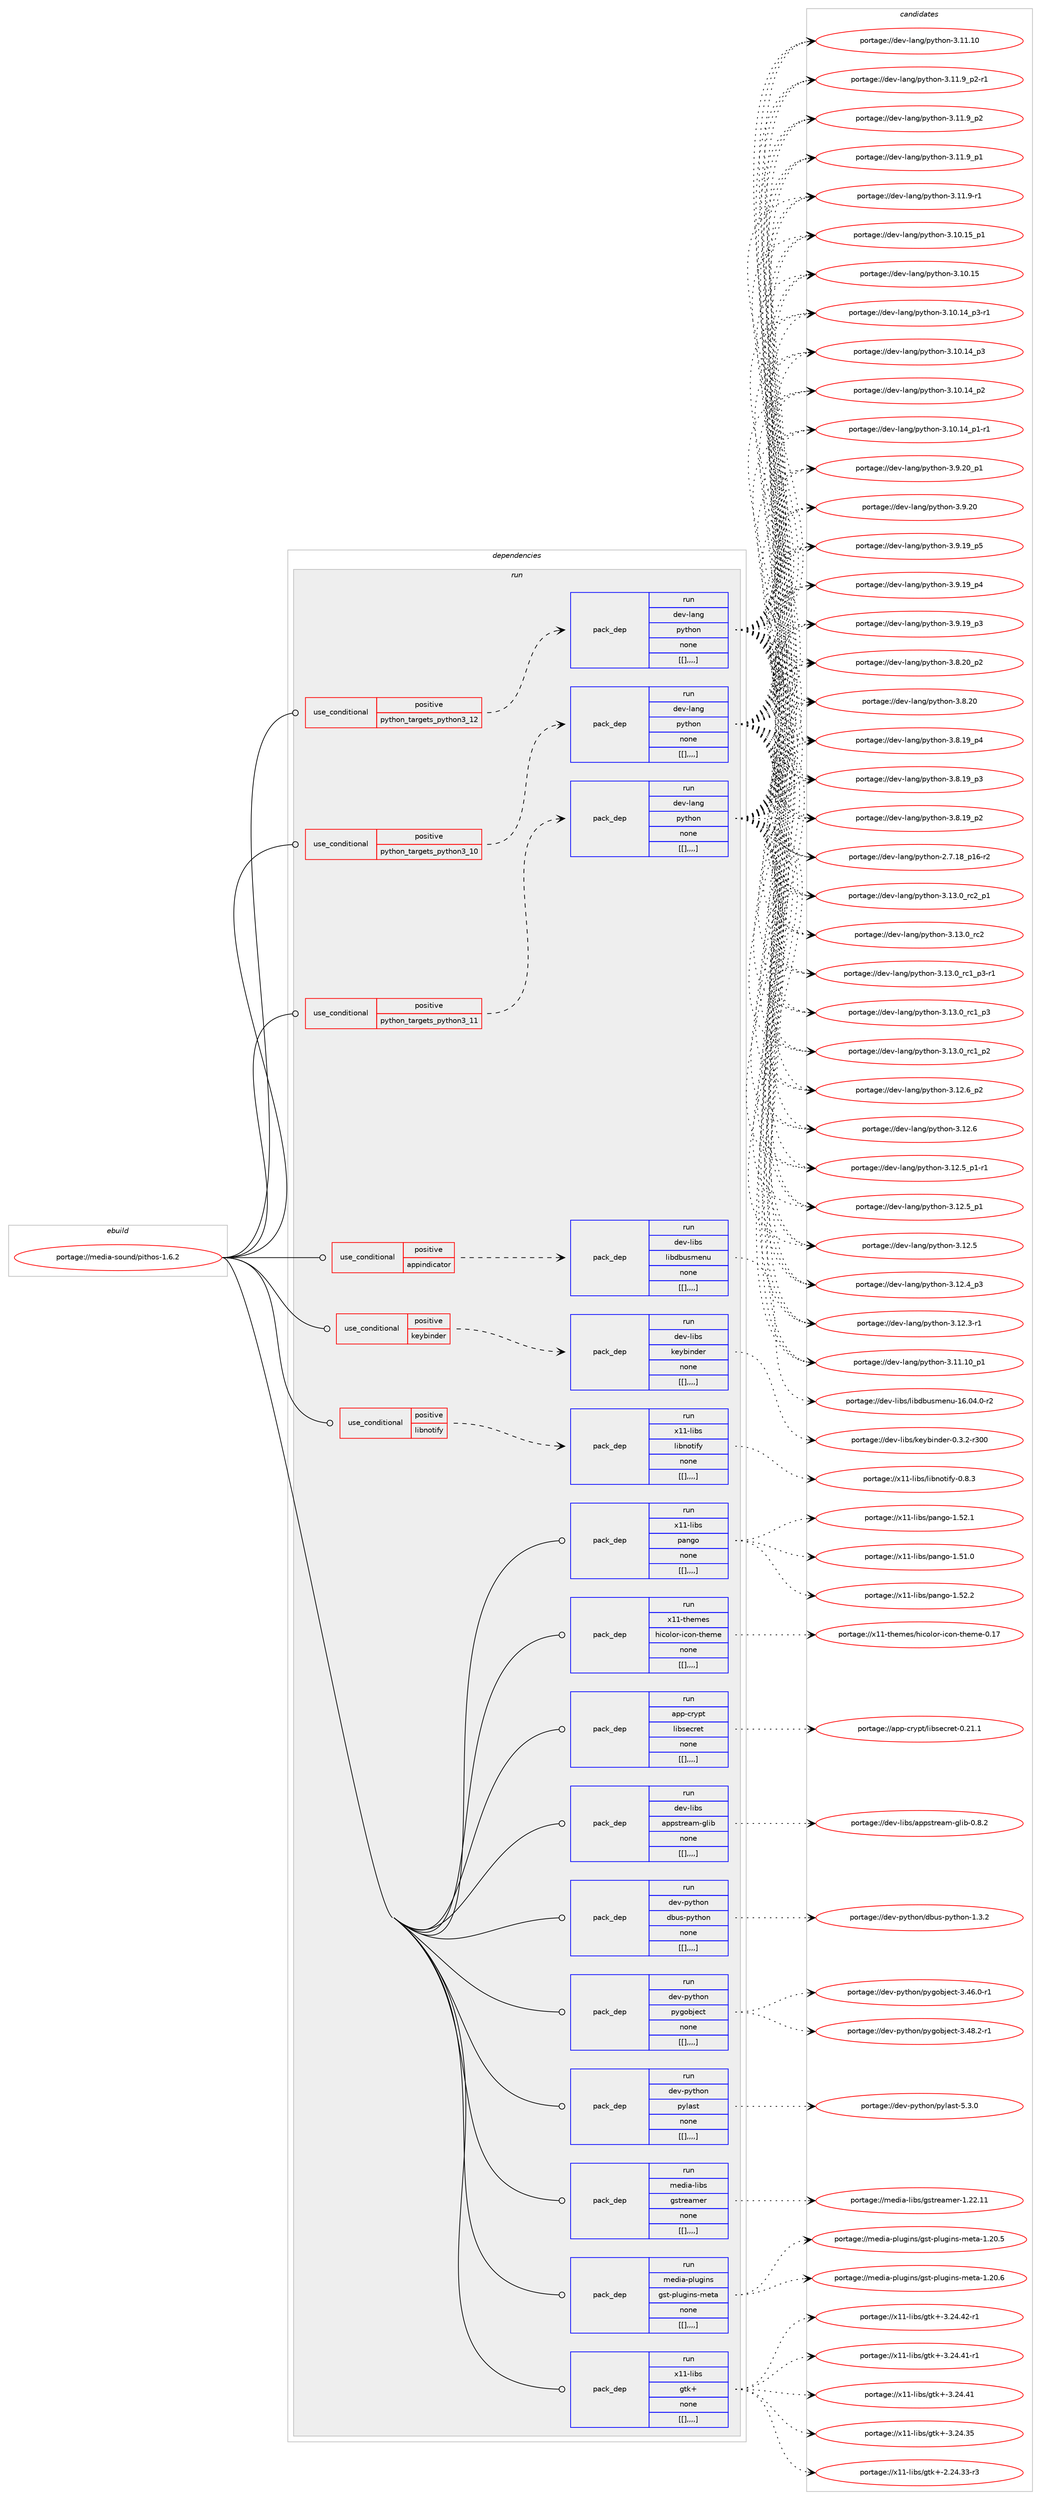 digraph prolog {

# *************
# Graph options
# *************

newrank=true;
concentrate=true;
compound=true;
graph [rankdir=LR,fontname=Helvetica,fontsize=10,ranksep=1.5];#, ranksep=2.5, nodesep=0.2];
edge  [arrowhead=vee];
node  [fontname=Helvetica,fontsize=10];

# **********
# The ebuild
# **********

subgraph cluster_leftcol {
color=gray;
label=<<i>ebuild</i>>;
id [label="portage://media-sound/pithos-1.6.2", color=red, width=4, href="../media-sound/pithos-1.6.2.svg"];
}

# ****************
# The dependencies
# ****************

subgraph cluster_midcol {
color=gray;
label=<<i>dependencies</i>>;
subgraph cluster_compile {
fillcolor="#eeeeee";
style=filled;
label=<<i>compile</i>>;
}
subgraph cluster_compileandrun {
fillcolor="#eeeeee";
style=filled;
label=<<i>compile and run</i>>;
}
subgraph cluster_run {
fillcolor="#eeeeee";
style=filled;
label=<<i>run</i>>;
subgraph cond84771 {
dependency330184 [label=<<TABLE BORDER="0" CELLBORDER="1" CELLSPACING="0" CELLPADDING="4"><TR><TD ROWSPAN="3" CELLPADDING="10">use_conditional</TD></TR><TR><TD>positive</TD></TR><TR><TD>appindicator</TD></TR></TABLE>>, shape=none, color=red];
subgraph pack242901 {
dependency330185 [label=<<TABLE BORDER="0" CELLBORDER="1" CELLSPACING="0" CELLPADDING="4" WIDTH="220"><TR><TD ROWSPAN="6" CELLPADDING="30">pack_dep</TD></TR><TR><TD WIDTH="110">run</TD></TR><TR><TD>dev-libs</TD></TR><TR><TD>libdbusmenu</TD></TR><TR><TD>none</TD></TR><TR><TD>[[],,,,]</TD></TR></TABLE>>, shape=none, color=blue];
}
dependency330184:e -> dependency330185:w [weight=20,style="dashed",arrowhead="vee"];
}
id:e -> dependency330184:w [weight=20,style="solid",arrowhead="odot"];
subgraph cond84772 {
dependency330186 [label=<<TABLE BORDER="0" CELLBORDER="1" CELLSPACING="0" CELLPADDING="4"><TR><TD ROWSPAN="3" CELLPADDING="10">use_conditional</TD></TR><TR><TD>positive</TD></TR><TR><TD>keybinder</TD></TR></TABLE>>, shape=none, color=red];
subgraph pack242902 {
dependency330187 [label=<<TABLE BORDER="0" CELLBORDER="1" CELLSPACING="0" CELLPADDING="4" WIDTH="220"><TR><TD ROWSPAN="6" CELLPADDING="30">pack_dep</TD></TR><TR><TD WIDTH="110">run</TD></TR><TR><TD>dev-libs</TD></TR><TR><TD>keybinder</TD></TR><TR><TD>none</TD></TR><TR><TD>[[],,,,]</TD></TR></TABLE>>, shape=none, color=blue];
}
dependency330186:e -> dependency330187:w [weight=20,style="dashed",arrowhead="vee"];
}
id:e -> dependency330186:w [weight=20,style="solid",arrowhead="odot"];
subgraph cond84773 {
dependency330188 [label=<<TABLE BORDER="0" CELLBORDER="1" CELLSPACING="0" CELLPADDING="4"><TR><TD ROWSPAN="3" CELLPADDING="10">use_conditional</TD></TR><TR><TD>positive</TD></TR><TR><TD>libnotify</TD></TR></TABLE>>, shape=none, color=red];
subgraph pack242903 {
dependency330189 [label=<<TABLE BORDER="0" CELLBORDER="1" CELLSPACING="0" CELLPADDING="4" WIDTH="220"><TR><TD ROWSPAN="6" CELLPADDING="30">pack_dep</TD></TR><TR><TD WIDTH="110">run</TD></TR><TR><TD>x11-libs</TD></TR><TR><TD>libnotify</TD></TR><TR><TD>none</TD></TR><TR><TD>[[],,,,]</TD></TR></TABLE>>, shape=none, color=blue];
}
dependency330188:e -> dependency330189:w [weight=20,style="dashed",arrowhead="vee"];
}
id:e -> dependency330188:w [weight=20,style="solid",arrowhead="odot"];
subgraph cond84774 {
dependency330190 [label=<<TABLE BORDER="0" CELLBORDER="1" CELLSPACING="0" CELLPADDING="4"><TR><TD ROWSPAN="3" CELLPADDING="10">use_conditional</TD></TR><TR><TD>positive</TD></TR><TR><TD>python_targets_python3_10</TD></TR></TABLE>>, shape=none, color=red];
subgraph pack242904 {
dependency330191 [label=<<TABLE BORDER="0" CELLBORDER="1" CELLSPACING="0" CELLPADDING="4" WIDTH="220"><TR><TD ROWSPAN="6" CELLPADDING="30">pack_dep</TD></TR><TR><TD WIDTH="110">run</TD></TR><TR><TD>dev-lang</TD></TR><TR><TD>python</TD></TR><TR><TD>none</TD></TR><TR><TD>[[],,,,]</TD></TR></TABLE>>, shape=none, color=blue];
}
dependency330190:e -> dependency330191:w [weight=20,style="dashed",arrowhead="vee"];
}
id:e -> dependency330190:w [weight=20,style="solid",arrowhead="odot"];
subgraph cond84775 {
dependency330192 [label=<<TABLE BORDER="0" CELLBORDER="1" CELLSPACING="0" CELLPADDING="4"><TR><TD ROWSPAN="3" CELLPADDING="10">use_conditional</TD></TR><TR><TD>positive</TD></TR><TR><TD>python_targets_python3_11</TD></TR></TABLE>>, shape=none, color=red];
subgraph pack242905 {
dependency330193 [label=<<TABLE BORDER="0" CELLBORDER="1" CELLSPACING="0" CELLPADDING="4" WIDTH="220"><TR><TD ROWSPAN="6" CELLPADDING="30">pack_dep</TD></TR><TR><TD WIDTH="110">run</TD></TR><TR><TD>dev-lang</TD></TR><TR><TD>python</TD></TR><TR><TD>none</TD></TR><TR><TD>[[],,,,]</TD></TR></TABLE>>, shape=none, color=blue];
}
dependency330192:e -> dependency330193:w [weight=20,style="dashed",arrowhead="vee"];
}
id:e -> dependency330192:w [weight=20,style="solid",arrowhead="odot"];
subgraph cond84776 {
dependency330194 [label=<<TABLE BORDER="0" CELLBORDER="1" CELLSPACING="0" CELLPADDING="4"><TR><TD ROWSPAN="3" CELLPADDING="10">use_conditional</TD></TR><TR><TD>positive</TD></TR><TR><TD>python_targets_python3_12</TD></TR></TABLE>>, shape=none, color=red];
subgraph pack242906 {
dependency330195 [label=<<TABLE BORDER="0" CELLBORDER="1" CELLSPACING="0" CELLPADDING="4" WIDTH="220"><TR><TD ROWSPAN="6" CELLPADDING="30">pack_dep</TD></TR><TR><TD WIDTH="110">run</TD></TR><TR><TD>dev-lang</TD></TR><TR><TD>python</TD></TR><TR><TD>none</TD></TR><TR><TD>[[],,,,]</TD></TR></TABLE>>, shape=none, color=blue];
}
dependency330194:e -> dependency330195:w [weight=20,style="dashed",arrowhead="vee"];
}
id:e -> dependency330194:w [weight=20,style="solid",arrowhead="odot"];
subgraph pack242907 {
dependency330196 [label=<<TABLE BORDER="0" CELLBORDER="1" CELLSPACING="0" CELLPADDING="4" WIDTH="220"><TR><TD ROWSPAN="6" CELLPADDING="30">pack_dep</TD></TR><TR><TD WIDTH="110">run</TD></TR><TR><TD>app-crypt</TD></TR><TR><TD>libsecret</TD></TR><TR><TD>none</TD></TR><TR><TD>[[],,,,]</TD></TR></TABLE>>, shape=none, color=blue];
}
id:e -> dependency330196:w [weight=20,style="solid",arrowhead="odot"];
subgraph pack242908 {
dependency330197 [label=<<TABLE BORDER="0" CELLBORDER="1" CELLSPACING="0" CELLPADDING="4" WIDTH="220"><TR><TD ROWSPAN="6" CELLPADDING="30">pack_dep</TD></TR><TR><TD WIDTH="110">run</TD></TR><TR><TD>dev-libs</TD></TR><TR><TD>appstream-glib</TD></TR><TR><TD>none</TD></TR><TR><TD>[[],,,,]</TD></TR></TABLE>>, shape=none, color=blue];
}
id:e -> dependency330197:w [weight=20,style="solid",arrowhead="odot"];
subgraph pack242909 {
dependency330198 [label=<<TABLE BORDER="0" CELLBORDER="1" CELLSPACING="0" CELLPADDING="4" WIDTH="220"><TR><TD ROWSPAN="6" CELLPADDING="30">pack_dep</TD></TR><TR><TD WIDTH="110">run</TD></TR><TR><TD>dev-python</TD></TR><TR><TD>dbus-python</TD></TR><TR><TD>none</TD></TR><TR><TD>[[],,,,]</TD></TR></TABLE>>, shape=none, color=blue];
}
id:e -> dependency330198:w [weight=20,style="solid",arrowhead="odot"];
subgraph pack242910 {
dependency330199 [label=<<TABLE BORDER="0" CELLBORDER="1" CELLSPACING="0" CELLPADDING="4" WIDTH="220"><TR><TD ROWSPAN="6" CELLPADDING="30">pack_dep</TD></TR><TR><TD WIDTH="110">run</TD></TR><TR><TD>dev-python</TD></TR><TR><TD>pygobject</TD></TR><TR><TD>none</TD></TR><TR><TD>[[],,,,]</TD></TR></TABLE>>, shape=none, color=blue];
}
id:e -> dependency330199:w [weight=20,style="solid",arrowhead="odot"];
subgraph pack242911 {
dependency330200 [label=<<TABLE BORDER="0" CELLBORDER="1" CELLSPACING="0" CELLPADDING="4" WIDTH="220"><TR><TD ROWSPAN="6" CELLPADDING="30">pack_dep</TD></TR><TR><TD WIDTH="110">run</TD></TR><TR><TD>dev-python</TD></TR><TR><TD>pylast</TD></TR><TR><TD>none</TD></TR><TR><TD>[[],,,,]</TD></TR></TABLE>>, shape=none, color=blue];
}
id:e -> dependency330200:w [weight=20,style="solid",arrowhead="odot"];
subgraph pack242912 {
dependency330201 [label=<<TABLE BORDER="0" CELLBORDER="1" CELLSPACING="0" CELLPADDING="4" WIDTH="220"><TR><TD ROWSPAN="6" CELLPADDING="30">pack_dep</TD></TR><TR><TD WIDTH="110">run</TD></TR><TR><TD>media-libs</TD></TR><TR><TD>gstreamer</TD></TR><TR><TD>none</TD></TR><TR><TD>[[],,,,]</TD></TR></TABLE>>, shape=none, color=blue];
}
id:e -> dependency330201:w [weight=20,style="solid",arrowhead="odot"];
subgraph pack242913 {
dependency330202 [label=<<TABLE BORDER="0" CELLBORDER="1" CELLSPACING="0" CELLPADDING="4" WIDTH="220"><TR><TD ROWSPAN="6" CELLPADDING="30">pack_dep</TD></TR><TR><TD WIDTH="110">run</TD></TR><TR><TD>media-plugins</TD></TR><TR><TD>gst-plugins-meta</TD></TR><TR><TD>none</TD></TR><TR><TD>[[],,,,]</TD></TR></TABLE>>, shape=none, color=blue];
}
id:e -> dependency330202:w [weight=20,style="solid",arrowhead="odot"];
subgraph pack242914 {
dependency330203 [label=<<TABLE BORDER="0" CELLBORDER="1" CELLSPACING="0" CELLPADDING="4" WIDTH="220"><TR><TD ROWSPAN="6" CELLPADDING="30">pack_dep</TD></TR><TR><TD WIDTH="110">run</TD></TR><TR><TD>x11-libs</TD></TR><TR><TD>gtk+</TD></TR><TR><TD>none</TD></TR><TR><TD>[[],,,,]</TD></TR></TABLE>>, shape=none, color=blue];
}
id:e -> dependency330203:w [weight=20,style="solid",arrowhead="odot"];
subgraph pack242915 {
dependency330204 [label=<<TABLE BORDER="0" CELLBORDER="1" CELLSPACING="0" CELLPADDING="4" WIDTH="220"><TR><TD ROWSPAN="6" CELLPADDING="30">pack_dep</TD></TR><TR><TD WIDTH="110">run</TD></TR><TR><TD>x11-libs</TD></TR><TR><TD>pango</TD></TR><TR><TD>none</TD></TR><TR><TD>[[],,,,]</TD></TR></TABLE>>, shape=none, color=blue];
}
id:e -> dependency330204:w [weight=20,style="solid",arrowhead="odot"];
subgraph pack242916 {
dependency330205 [label=<<TABLE BORDER="0" CELLBORDER="1" CELLSPACING="0" CELLPADDING="4" WIDTH="220"><TR><TD ROWSPAN="6" CELLPADDING="30">pack_dep</TD></TR><TR><TD WIDTH="110">run</TD></TR><TR><TD>x11-themes</TD></TR><TR><TD>hicolor-icon-theme</TD></TR><TR><TD>none</TD></TR><TR><TD>[[],,,,]</TD></TR></TABLE>>, shape=none, color=blue];
}
id:e -> dependency330205:w [weight=20,style="solid",arrowhead="odot"];
}
}

# **************
# The candidates
# **************

subgraph cluster_choices {
rank=same;
color=gray;
label=<<i>candidates</i>>;

subgraph choice242901 {
color=black;
nodesep=1;
choice100101118451081059811547108105981009811711510910111011745495446485246484511450 [label="portage://dev-libs/libdbusmenu-16.04.0-r2", color=red, width=4,href="../dev-libs/libdbusmenu-16.04.0-r2.svg"];
dependency330185:e -> choice100101118451081059811547108105981009811711510910111011745495446485246484511450:w [style=dotted,weight="100"];
}
subgraph choice242902 {
color=black;
nodesep=1;
choice1001011184510810598115471071011219810511010010111445484651465045114514848 [label="portage://dev-libs/keybinder-0.3.2-r300", color=red, width=4,href="../dev-libs/keybinder-0.3.2-r300.svg"];
dependency330187:e -> choice1001011184510810598115471071011219810511010010111445484651465045114514848:w [style=dotted,weight="100"];
}
subgraph choice242903 {
color=black;
nodesep=1;
choice120494945108105981154710810598110111116105102121454846564651 [label="portage://x11-libs/libnotify-0.8.3", color=red, width=4,href="../x11-libs/libnotify-0.8.3.svg"];
dependency330189:e -> choice120494945108105981154710810598110111116105102121454846564651:w [style=dotted,weight="100"];
}
subgraph choice242904 {
color=black;
nodesep=1;
choice100101118451089711010347112121116104111110455146495146489511499509511249 [label="portage://dev-lang/python-3.13.0_rc2_p1", color=red, width=4,href="../dev-lang/python-3.13.0_rc2_p1.svg"];
choice10010111845108971101034711212111610411111045514649514648951149950 [label="portage://dev-lang/python-3.13.0_rc2", color=red, width=4,href="../dev-lang/python-3.13.0_rc2.svg"];
choice1001011184510897110103471121211161041111104551464951464895114994995112514511449 [label="portage://dev-lang/python-3.13.0_rc1_p3-r1", color=red, width=4,href="../dev-lang/python-3.13.0_rc1_p3-r1.svg"];
choice100101118451089711010347112121116104111110455146495146489511499499511251 [label="portage://dev-lang/python-3.13.0_rc1_p3", color=red, width=4,href="../dev-lang/python-3.13.0_rc1_p3.svg"];
choice100101118451089711010347112121116104111110455146495146489511499499511250 [label="portage://dev-lang/python-3.13.0_rc1_p2", color=red, width=4,href="../dev-lang/python-3.13.0_rc1_p2.svg"];
choice100101118451089711010347112121116104111110455146495046549511250 [label="portage://dev-lang/python-3.12.6_p2", color=red, width=4,href="../dev-lang/python-3.12.6_p2.svg"];
choice10010111845108971101034711212111610411111045514649504654 [label="portage://dev-lang/python-3.12.6", color=red, width=4,href="../dev-lang/python-3.12.6.svg"];
choice1001011184510897110103471121211161041111104551464950465395112494511449 [label="portage://dev-lang/python-3.12.5_p1-r1", color=red, width=4,href="../dev-lang/python-3.12.5_p1-r1.svg"];
choice100101118451089711010347112121116104111110455146495046539511249 [label="portage://dev-lang/python-3.12.5_p1", color=red, width=4,href="../dev-lang/python-3.12.5_p1.svg"];
choice10010111845108971101034711212111610411111045514649504653 [label="portage://dev-lang/python-3.12.5", color=red, width=4,href="../dev-lang/python-3.12.5.svg"];
choice100101118451089711010347112121116104111110455146495046529511251 [label="portage://dev-lang/python-3.12.4_p3", color=red, width=4,href="../dev-lang/python-3.12.4_p3.svg"];
choice100101118451089711010347112121116104111110455146495046514511449 [label="portage://dev-lang/python-3.12.3-r1", color=red, width=4,href="../dev-lang/python-3.12.3-r1.svg"];
choice10010111845108971101034711212111610411111045514649494649489511249 [label="portage://dev-lang/python-3.11.10_p1", color=red, width=4,href="../dev-lang/python-3.11.10_p1.svg"];
choice1001011184510897110103471121211161041111104551464949464948 [label="portage://dev-lang/python-3.11.10", color=red, width=4,href="../dev-lang/python-3.11.10.svg"];
choice1001011184510897110103471121211161041111104551464949465795112504511449 [label="portage://dev-lang/python-3.11.9_p2-r1", color=red, width=4,href="../dev-lang/python-3.11.9_p2-r1.svg"];
choice100101118451089711010347112121116104111110455146494946579511250 [label="portage://dev-lang/python-3.11.9_p2", color=red, width=4,href="../dev-lang/python-3.11.9_p2.svg"];
choice100101118451089711010347112121116104111110455146494946579511249 [label="portage://dev-lang/python-3.11.9_p1", color=red, width=4,href="../dev-lang/python-3.11.9_p1.svg"];
choice100101118451089711010347112121116104111110455146494946574511449 [label="portage://dev-lang/python-3.11.9-r1", color=red, width=4,href="../dev-lang/python-3.11.9-r1.svg"];
choice10010111845108971101034711212111610411111045514649484649539511249 [label="portage://dev-lang/python-3.10.15_p1", color=red, width=4,href="../dev-lang/python-3.10.15_p1.svg"];
choice1001011184510897110103471121211161041111104551464948464953 [label="portage://dev-lang/python-3.10.15", color=red, width=4,href="../dev-lang/python-3.10.15.svg"];
choice100101118451089711010347112121116104111110455146494846495295112514511449 [label="portage://dev-lang/python-3.10.14_p3-r1", color=red, width=4,href="../dev-lang/python-3.10.14_p3-r1.svg"];
choice10010111845108971101034711212111610411111045514649484649529511251 [label="portage://dev-lang/python-3.10.14_p3", color=red, width=4,href="../dev-lang/python-3.10.14_p3.svg"];
choice10010111845108971101034711212111610411111045514649484649529511250 [label="portage://dev-lang/python-3.10.14_p2", color=red, width=4,href="../dev-lang/python-3.10.14_p2.svg"];
choice100101118451089711010347112121116104111110455146494846495295112494511449 [label="portage://dev-lang/python-3.10.14_p1-r1", color=red, width=4,href="../dev-lang/python-3.10.14_p1-r1.svg"];
choice100101118451089711010347112121116104111110455146574650489511249 [label="portage://dev-lang/python-3.9.20_p1", color=red, width=4,href="../dev-lang/python-3.9.20_p1.svg"];
choice10010111845108971101034711212111610411111045514657465048 [label="portage://dev-lang/python-3.9.20", color=red, width=4,href="../dev-lang/python-3.9.20.svg"];
choice100101118451089711010347112121116104111110455146574649579511253 [label="portage://dev-lang/python-3.9.19_p5", color=red, width=4,href="../dev-lang/python-3.9.19_p5.svg"];
choice100101118451089711010347112121116104111110455146574649579511252 [label="portage://dev-lang/python-3.9.19_p4", color=red, width=4,href="../dev-lang/python-3.9.19_p4.svg"];
choice100101118451089711010347112121116104111110455146574649579511251 [label="portage://dev-lang/python-3.9.19_p3", color=red, width=4,href="../dev-lang/python-3.9.19_p3.svg"];
choice100101118451089711010347112121116104111110455146564650489511250 [label="portage://dev-lang/python-3.8.20_p2", color=red, width=4,href="../dev-lang/python-3.8.20_p2.svg"];
choice10010111845108971101034711212111610411111045514656465048 [label="portage://dev-lang/python-3.8.20", color=red, width=4,href="../dev-lang/python-3.8.20.svg"];
choice100101118451089711010347112121116104111110455146564649579511252 [label="portage://dev-lang/python-3.8.19_p4", color=red, width=4,href="../dev-lang/python-3.8.19_p4.svg"];
choice100101118451089711010347112121116104111110455146564649579511251 [label="portage://dev-lang/python-3.8.19_p3", color=red, width=4,href="../dev-lang/python-3.8.19_p3.svg"];
choice100101118451089711010347112121116104111110455146564649579511250 [label="portage://dev-lang/python-3.8.19_p2", color=red, width=4,href="../dev-lang/python-3.8.19_p2.svg"];
choice100101118451089711010347112121116104111110455046554649569511249544511450 [label="portage://dev-lang/python-2.7.18_p16-r2", color=red, width=4,href="../dev-lang/python-2.7.18_p16-r2.svg"];
dependency330191:e -> choice100101118451089711010347112121116104111110455146495146489511499509511249:w [style=dotted,weight="100"];
dependency330191:e -> choice10010111845108971101034711212111610411111045514649514648951149950:w [style=dotted,weight="100"];
dependency330191:e -> choice1001011184510897110103471121211161041111104551464951464895114994995112514511449:w [style=dotted,weight="100"];
dependency330191:e -> choice100101118451089711010347112121116104111110455146495146489511499499511251:w [style=dotted,weight="100"];
dependency330191:e -> choice100101118451089711010347112121116104111110455146495146489511499499511250:w [style=dotted,weight="100"];
dependency330191:e -> choice100101118451089711010347112121116104111110455146495046549511250:w [style=dotted,weight="100"];
dependency330191:e -> choice10010111845108971101034711212111610411111045514649504654:w [style=dotted,weight="100"];
dependency330191:e -> choice1001011184510897110103471121211161041111104551464950465395112494511449:w [style=dotted,weight="100"];
dependency330191:e -> choice100101118451089711010347112121116104111110455146495046539511249:w [style=dotted,weight="100"];
dependency330191:e -> choice10010111845108971101034711212111610411111045514649504653:w [style=dotted,weight="100"];
dependency330191:e -> choice100101118451089711010347112121116104111110455146495046529511251:w [style=dotted,weight="100"];
dependency330191:e -> choice100101118451089711010347112121116104111110455146495046514511449:w [style=dotted,weight="100"];
dependency330191:e -> choice10010111845108971101034711212111610411111045514649494649489511249:w [style=dotted,weight="100"];
dependency330191:e -> choice1001011184510897110103471121211161041111104551464949464948:w [style=dotted,weight="100"];
dependency330191:e -> choice1001011184510897110103471121211161041111104551464949465795112504511449:w [style=dotted,weight="100"];
dependency330191:e -> choice100101118451089711010347112121116104111110455146494946579511250:w [style=dotted,weight="100"];
dependency330191:e -> choice100101118451089711010347112121116104111110455146494946579511249:w [style=dotted,weight="100"];
dependency330191:e -> choice100101118451089711010347112121116104111110455146494946574511449:w [style=dotted,weight="100"];
dependency330191:e -> choice10010111845108971101034711212111610411111045514649484649539511249:w [style=dotted,weight="100"];
dependency330191:e -> choice1001011184510897110103471121211161041111104551464948464953:w [style=dotted,weight="100"];
dependency330191:e -> choice100101118451089711010347112121116104111110455146494846495295112514511449:w [style=dotted,weight="100"];
dependency330191:e -> choice10010111845108971101034711212111610411111045514649484649529511251:w [style=dotted,weight="100"];
dependency330191:e -> choice10010111845108971101034711212111610411111045514649484649529511250:w [style=dotted,weight="100"];
dependency330191:e -> choice100101118451089711010347112121116104111110455146494846495295112494511449:w [style=dotted,weight="100"];
dependency330191:e -> choice100101118451089711010347112121116104111110455146574650489511249:w [style=dotted,weight="100"];
dependency330191:e -> choice10010111845108971101034711212111610411111045514657465048:w [style=dotted,weight="100"];
dependency330191:e -> choice100101118451089711010347112121116104111110455146574649579511253:w [style=dotted,weight="100"];
dependency330191:e -> choice100101118451089711010347112121116104111110455146574649579511252:w [style=dotted,weight="100"];
dependency330191:e -> choice100101118451089711010347112121116104111110455146574649579511251:w [style=dotted,weight="100"];
dependency330191:e -> choice100101118451089711010347112121116104111110455146564650489511250:w [style=dotted,weight="100"];
dependency330191:e -> choice10010111845108971101034711212111610411111045514656465048:w [style=dotted,weight="100"];
dependency330191:e -> choice100101118451089711010347112121116104111110455146564649579511252:w [style=dotted,weight="100"];
dependency330191:e -> choice100101118451089711010347112121116104111110455146564649579511251:w [style=dotted,weight="100"];
dependency330191:e -> choice100101118451089711010347112121116104111110455146564649579511250:w [style=dotted,weight="100"];
dependency330191:e -> choice100101118451089711010347112121116104111110455046554649569511249544511450:w [style=dotted,weight="100"];
}
subgraph choice242905 {
color=black;
nodesep=1;
choice100101118451089711010347112121116104111110455146495146489511499509511249 [label="portage://dev-lang/python-3.13.0_rc2_p1", color=red, width=4,href="../dev-lang/python-3.13.0_rc2_p1.svg"];
choice10010111845108971101034711212111610411111045514649514648951149950 [label="portage://dev-lang/python-3.13.0_rc2", color=red, width=4,href="../dev-lang/python-3.13.0_rc2.svg"];
choice1001011184510897110103471121211161041111104551464951464895114994995112514511449 [label="portage://dev-lang/python-3.13.0_rc1_p3-r1", color=red, width=4,href="../dev-lang/python-3.13.0_rc1_p3-r1.svg"];
choice100101118451089711010347112121116104111110455146495146489511499499511251 [label="portage://dev-lang/python-3.13.0_rc1_p3", color=red, width=4,href="../dev-lang/python-3.13.0_rc1_p3.svg"];
choice100101118451089711010347112121116104111110455146495146489511499499511250 [label="portage://dev-lang/python-3.13.0_rc1_p2", color=red, width=4,href="../dev-lang/python-3.13.0_rc1_p2.svg"];
choice100101118451089711010347112121116104111110455146495046549511250 [label="portage://dev-lang/python-3.12.6_p2", color=red, width=4,href="../dev-lang/python-3.12.6_p2.svg"];
choice10010111845108971101034711212111610411111045514649504654 [label="portage://dev-lang/python-3.12.6", color=red, width=4,href="../dev-lang/python-3.12.6.svg"];
choice1001011184510897110103471121211161041111104551464950465395112494511449 [label="portage://dev-lang/python-3.12.5_p1-r1", color=red, width=4,href="../dev-lang/python-3.12.5_p1-r1.svg"];
choice100101118451089711010347112121116104111110455146495046539511249 [label="portage://dev-lang/python-3.12.5_p1", color=red, width=4,href="../dev-lang/python-3.12.5_p1.svg"];
choice10010111845108971101034711212111610411111045514649504653 [label="portage://dev-lang/python-3.12.5", color=red, width=4,href="../dev-lang/python-3.12.5.svg"];
choice100101118451089711010347112121116104111110455146495046529511251 [label="portage://dev-lang/python-3.12.4_p3", color=red, width=4,href="../dev-lang/python-3.12.4_p3.svg"];
choice100101118451089711010347112121116104111110455146495046514511449 [label="portage://dev-lang/python-3.12.3-r1", color=red, width=4,href="../dev-lang/python-3.12.3-r1.svg"];
choice10010111845108971101034711212111610411111045514649494649489511249 [label="portage://dev-lang/python-3.11.10_p1", color=red, width=4,href="../dev-lang/python-3.11.10_p1.svg"];
choice1001011184510897110103471121211161041111104551464949464948 [label="portage://dev-lang/python-3.11.10", color=red, width=4,href="../dev-lang/python-3.11.10.svg"];
choice1001011184510897110103471121211161041111104551464949465795112504511449 [label="portage://dev-lang/python-3.11.9_p2-r1", color=red, width=4,href="../dev-lang/python-3.11.9_p2-r1.svg"];
choice100101118451089711010347112121116104111110455146494946579511250 [label="portage://dev-lang/python-3.11.9_p2", color=red, width=4,href="../dev-lang/python-3.11.9_p2.svg"];
choice100101118451089711010347112121116104111110455146494946579511249 [label="portage://dev-lang/python-3.11.9_p1", color=red, width=4,href="../dev-lang/python-3.11.9_p1.svg"];
choice100101118451089711010347112121116104111110455146494946574511449 [label="portage://dev-lang/python-3.11.9-r1", color=red, width=4,href="../dev-lang/python-3.11.9-r1.svg"];
choice10010111845108971101034711212111610411111045514649484649539511249 [label="portage://dev-lang/python-3.10.15_p1", color=red, width=4,href="../dev-lang/python-3.10.15_p1.svg"];
choice1001011184510897110103471121211161041111104551464948464953 [label="portage://dev-lang/python-3.10.15", color=red, width=4,href="../dev-lang/python-3.10.15.svg"];
choice100101118451089711010347112121116104111110455146494846495295112514511449 [label="portage://dev-lang/python-3.10.14_p3-r1", color=red, width=4,href="../dev-lang/python-3.10.14_p3-r1.svg"];
choice10010111845108971101034711212111610411111045514649484649529511251 [label="portage://dev-lang/python-3.10.14_p3", color=red, width=4,href="../dev-lang/python-3.10.14_p3.svg"];
choice10010111845108971101034711212111610411111045514649484649529511250 [label="portage://dev-lang/python-3.10.14_p2", color=red, width=4,href="../dev-lang/python-3.10.14_p2.svg"];
choice100101118451089711010347112121116104111110455146494846495295112494511449 [label="portage://dev-lang/python-3.10.14_p1-r1", color=red, width=4,href="../dev-lang/python-3.10.14_p1-r1.svg"];
choice100101118451089711010347112121116104111110455146574650489511249 [label="portage://dev-lang/python-3.9.20_p1", color=red, width=4,href="../dev-lang/python-3.9.20_p1.svg"];
choice10010111845108971101034711212111610411111045514657465048 [label="portage://dev-lang/python-3.9.20", color=red, width=4,href="../dev-lang/python-3.9.20.svg"];
choice100101118451089711010347112121116104111110455146574649579511253 [label="portage://dev-lang/python-3.9.19_p5", color=red, width=4,href="../dev-lang/python-3.9.19_p5.svg"];
choice100101118451089711010347112121116104111110455146574649579511252 [label="portage://dev-lang/python-3.9.19_p4", color=red, width=4,href="../dev-lang/python-3.9.19_p4.svg"];
choice100101118451089711010347112121116104111110455146574649579511251 [label="portage://dev-lang/python-3.9.19_p3", color=red, width=4,href="../dev-lang/python-3.9.19_p3.svg"];
choice100101118451089711010347112121116104111110455146564650489511250 [label="portage://dev-lang/python-3.8.20_p2", color=red, width=4,href="../dev-lang/python-3.8.20_p2.svg"];
choice10010111845108971101034711212111610411111045514656465048 [label="portage://dev-lang/python-3.8.20", color=red, width=4,href="../dev-lang/python-3.8.20.svg"];
choice100101118451089711010347112121116104111110455146564649579511252 [label="portage://dev-lang/python-3.8.19_p4", color=red, width=4,href="../dev-lang/python-3.8.19_p4.svg"];
choice100101118451089711010347112121116104111110455146564649579511251 [label="portage://dev-lang/python-3.8.19_p3", color=red, width=4,href="../dev-lang/python-3.8.19_p3.svg"];
choice100101118451089711010347112121116104111110455146564649579511250 [label="portage://dev-lang/python-3.8.19_p2", color=red, width=4,href="../dev-lang/python-3.8.19_p2.svg"];
choice100101118451089711010347112121116104111110455046554649569511249544511450 [label="portage://dev-lang/python-2.7.18_p16-r2", color=red, width=4,href="../dev-lang/python-2.7.18_p16-r2.svg"];
dependency330193:e -> choice100101118451089711010347112121116104111110455146495146489511499509511249:w [style=dotted,weight="100"];
dependency330193:e -> choice10010111845108971101034711212111610411111045514649514648951149950:w [style=dotted,weight="100"];
dependency330193:e -> choice1001011184510897110103471121211161041111104551464951464895114994995112514511449:w [style=dotted,weight="100"];
dependency330193:e -> choice100101118451089711010347112121116104111110455146495146489511499499511251:w [style=dotted,weight="100"];
dependency330193:e -> choice100101118451089711010347112121116104111110455146495146489511499499511250:w [style=dotted,weight="100"];
dependency330193:e -> choice100101118451089711010347112121116104111110455146495046549511250:w [style=dotted,weight="100"];
dependency330193:e -> choice10010111845108971101034711212111610411111045514649504654:w [style=dotted,weight="100"];
dependency330193:e -> choice1001011184510897110103471121211161041111104551464950465395112494511449:w [style=dotted,weight="100"];
dependency330193:e -> choice100101118451089711010347112121116104111110455146495046539511249:w [style=dotted,weight="100"];
dependency330193:e -> choice10010111845108971101034711212111610411111045514649504653:w [style=dotted,weight="100"];
dependency330193:e -> choice100101118451089711010347112121116104111110455146495046529511251:w [style=dotted,weight="100"];
dependency330193:e -> choice100101118451089711010347112121116104111110455146495046514511449:w [style=dotted,weight="100"];
dependency330193:e -> choice10010111845108971101034711212111610411111045514649494649489511249:w [style=dotted,weight="100"];
dependency330193:e -> choice1001011184510897110103471121211161041111104551464949464948:w [style=dotted,weight="100"];
dependency330193:e -> choice1001011184510897110103471121211161041111104551464949465795112504511449:w [style=dotted,weight="100"];
dependency330193:e -> choice100101118451089711010347112121116104111110455146494946579511250:w [style=dotted,weight="100"];
dependency330193:e -> choice100101118451089711010347112121116104111110455146494946579511249:w [style=dotted,weight="100"];
dependency330193:e -> choice100101118451089711010347112121116104111110455146494946574511449:w [style=dotted,weight="100"];
dependency330193:e -> choice10010111845108971101034711212111610411111045514649484649539511249:w [style=dotted,weight="100"];
dependency330193:e -> choice1001011184510897110103471121211161041111104551464948464953:w [style=dotted,weight="100"];
dependency330193:e -> choice100101118451089711010347112121116104111110455146494846495295112514511449:w [style=dotted,weight="100"];
dependency330193:e -> choice10010111845108971101034711212111610411111045514649484649529511251:w [style=dotted,weight="100"];
dependency330193:e -> choice10010111845108971101034711212111610411111045514649484649529511250:w [style=dotted,weight="100"];
dependency330193:e -> choice100101118451089711010347112121116104111110455146494846495295112494511449:w [style=dotted,weight="100"];
dependency330193:e -> choice100101118451089711010347112121116104111110455146574650489511249:w [style=dotted,weight="100"];
dependency330193:e -> choice10010111845108971101034711212111610411111045514657465048:w [style=dotted,weight="100"];
dependency330193:e -> choice100101118451089711010347112121116104111110455146574649579511253:w [style=dotted,weight="100"];
dependency330193:e -> choice100101118451089711010347112121116104111110455146574649579511252:w [style=dotted,weight="100"];
dependency330193:e -> choice100101118451089711010347112121116104111110455146574649579511251:w [style=dotted,weight="100"];
dependency330193:e -> choice100101118451089711010347112121116104111110455146564650489511250:w [style=dotted,weight="100"];
dependency330193:e -> choice10010111845108971101034711212111610411111045514656465048:w [style=dotted,weight="100"];
dependency330193:e -> choice100101118451089711010347112121116104111110455146564649579511252:w [style=dotted,weight="100"];
dependency330193:e -> choice100101118451089711010347112121116104111110455146564649579511251:w [style=dotted,weight="100"];
dependency330193:e -> choice100101118451089711010347112121116104111110455146564649579511250:w [style=dotted,weight="100"];
dependency330193:e -> choice100101118451089711010347112121116104111110455046554649569511249544511450:w [style=dotted,weight="100"];
}
subgraph choice242906 {
color=black;
nodesep=1;
choice100101118451089711010347112121116104111110455146495146489511499509511249 [label="portage://dev-lang/python-3.13.0_rc2_p1", color=red, width=4,href="../dev-lang/python-3.13.0_rc2_p1.svg"];
choice10010111845108971101034711212111610411111045514649514648951149950 [label="portage://dev-lang/python-3.13.0_rc2", color=red, width=4,href="../dev-lang/python-3.13.0_rc2.svg"];
choice1001011184510897110103471121211161041111104551464951464895114994995112514511449 [label="portage://dev-lang/python-3.13.0_rc1_p3-r1", color=red, width=4,href="../dev-lang/python-3.13.0_rc1_p3-r1.svg"];
choice100101118451089711010347112121116104111110455146495146489511499499511251 [label="portage://dev-lang/python-3.13.0_rc1_p3", color=red, width=4,href="../dev-lang/python-3.13.0_rc1_p3.svg"];
choice100101118451089711010347112121116104111110455146495146489511499499511250 [label="portage://dev-lang/python-3.13.0_rc1_p2", color=red, width=4,href="../dev-lang/python-3.13.0_rc1_p2.svg"];
choice100101118451089711010347112121116104111110455146495046549511250 [label="portage://dev-lang/python-3.12.6_p2", color=red, width=4,href="../dev-lang/python-3.12.6_p2.svg"];
choice10010111845108971101034711212111610411111045514649504654 [label="portage://dev-lang/python-3.12.6", color=red, width=4,href="../dev-lang/python-3.12.6.svg"];
choice1001011184510897110103471121211161041111104551464950465395112494511449 [label="portage://dev-lang/python-3.12.5_p1-r1", color=red, width=4,href="../dev-lang/python-3.12.5_p1-r1.svg"];
choice100101118451089711010347112121116104111110455146495046539511249 [label="portage://dev-lang/python-3.12.5_p1", color=red, width=4,href="../dev-lang/python-3.12.5_p1.svg"];
choice10010111845108971101034711212111610411111045514649504653 [label="portage://dev-lang/python-3.12.5", color=red, width=4,href="../dev-lang/python-3.12.5.svg"];
choice100101118451089711010347112121116104111110455146495046529511251 [label="portage://dev-lang/python-3.12.4_p3", color=red, width=4,href="../dev-lang/python-3.12.4_p3.svg"];
choice100101118451089711010347112121116104111110455146495046514511449 [label="portage://dev-lang/python-3.12.3-r1", color=red, width=4,href="../dev-lang/python-3.12.3-r1.svg"];
choice10010111845108971101034711212111610411111045514649494649489511249 [label="portage://dev-lang/python-3.11.10_p1", color=red, width=4,href="../dev-lang/python-3.11.10_p1.svg"];
choice1001011184510897110103471121211161041111104551464949464948 [label="portage://dev-lang/python-3.11.10", color=red, width=4,href="../dev-lang/python-3.11.10.svg"];
choice1001011184510897110103471121211161041111104551464949465795112504511449 [label="portage://dev-lang/python-3.11.9_p2-r1", color=red, width=4,href="../dev-lang/python-3.11.9_p2-r1.svg"];
choice100101118451089711010347112121116104111110455146494946579511250 [label="portage://dev-lang/python-3.11.9_p2", color=red, width=4,href="../dev-lang/python-3.11.9_p2.svg"];
choice100101118451089711010347112121116104111110455146494946579511249 [label="portage://dev-lang/python-3.11.9_p1", color=red, width=4,href="../dev-lang/python-3.11.9_p1.svg"];
choice100101118451089711010347112121116104111110455146494946574511449 [label="portage://dev-lang/python-3.11.9-r1", color=red, width=4,href="../dev-lang/python-3.11.9-r1.svg"];
choice10010111845108971101034711212111610411111045514649484649539511249 [label="portage://dev-lang/python-3.10.15_p1", color=red, width=4,href="../dev-lang/python-3.10.15_p1.svg"];
choice1001011184510897110103471121211161041111104551464948464953 [label="portage://dev-lang/python-3.10.15", color=red, width=4,href="../dev-lang/python-3.10.15.svg"];
choice100101118451089711010347112121116104111110455146494846495295112514511449 [label="portage://dev-lang/python-3.10.14_p3-r1", color=red, width=4,href="../dev-lang/python-3.10.14_p3-r1.svg"];
choice10010111845108971101034711212111610411111045514649484649529511251 [label="portage://dev-lang/python-3.10.14_p3", color=red, width=4,href="../dev-lang/python-3.10.14_p3.svg"];
choice10010111845108971101034711212111610411111045514649484649529511250 [label="portage://dev-lang/python-3.10.14_p2", color=red, width=4,href="../dev-lang/python-3.10.14_p2.svg"];
choice100101118451089711010347112121116104111110455146494846495295112494511449 [label="portage://dev-lang/python-3.10.14_p1-r1", color=red, width=4,href="../dev-lang/python-3.10.14_p1-r1.svg"];
choice100101118451089711010347112121116104111110455146574650489511249 [label="portage://dev-lang/python-3.9.20_p1", color=red, width=4,href="../dev-lang/python-3.9.20_p1.svg"];
choice10010111845108971101034711212111610411111045514657465048 [label="portage://dev-lang/python-3.9.20", color=red, width=4,href="../dev-lang/python-3.9.20.svg"];
choice100101118451089711010347112121116104111110455146574649579511253 [label="portage://dev-lang/python-3.9.19_p5", color=red, width=4,href="../dev-lang/python-3.9.19_p5.svg"];
choice100101118451089711010347112121116104111110455146574649579511252 [label="portage://dev-lang/python-3.9.19_p4", color=red, width=4,href="../dev-lang/python-3.9.19_p4.svg"];
choice100101118451089711010347112121116104111110455146574649579511251 [label="portage://dev-lang/python-3.9.19_p3", color=red, width=4,href="../dev-lang/python-3.9.19_p3.svg"];
choice100101118451089711010347112121116104111110455146564650489511250 [label="portage://dev-lang/python-3.8.20_p2", color=red, width=4,href="../dev-lang/python-3.8.20_p2.svg"];
choice10010111845108971101034711212111610411111045514656465048 [label="portage://dev-lang/python-3.8.20", color=red, width=4,href="../dev-lang/python-3.8.20.svg"];
choice100101118451089711010347112121116104111110455146564649579511252 [label="portage://dev-lang/python-3.8.19_p4", color=red, width=4,href="../dev-lang/python-3.8.19_p4.svg"];
choice100101118451089711010347112121116104111110455146564649579511251 [label="portage://dev-lang/python-3.8.19_p3", color=red, width=4,href="../dev-lang/python-3.8.19_p3.svg"];
choice100101118451089711010347112121116104111110455146564649579511250 [label="portage://dev-lang/python-3.8.19_p2", color=red, width=4,href="../dev-lang/python-3.8.19_p2.svg"];
choice100101118451089711010347112121116104111110455046554649569511249544511450 [label="portage://dev-lang/python-2.7.18_p16-r2", color=red, width=4,href="../dev-lang/python-2.7.18_p16-r2.svg"];
dependency330195:e -> choice100101118451089711010347112121116104111110455146495146489511499509511249:w [style=dotted,weight="100"];
dependency330195:e -> choice10010111845108971101034711212111610411111045514649514648951149950:w [style=dotted,weight="100"];
dependency330195:e -> choice1001011184510897110103471121211161041111104551464951464895114994995112514511449:w [style=dotted,weight="100"];
dependency330195:e -> choice100101118451089711010347112121116104111110455146495146489511499499511251:w [style=dotted,weight="100"];
dependency330195:e -> choice100101118451089711010347112121116104111110455146495146489511499499511250:w [style=dotted,weight="100"];
dependency330195:e -> choice100101118451089711010347112121116104111110455146495046549511250:w [style=dotted,weight="100"];
dependency330195:e -> choice10010111845108971101034711212111610411111045514649504654:w [style=dotted,weight="100"];
dependency330195:e -> choice1001011184510897110103471121211161041111104551464950465395112494511449:w [style=dotted,weight="100"];
dependency330195:e -> choice100101118451089711010347112121116104111110455146495046539511249:w [style=dotted,weight="100"];
dependency330195:e -> choice10010111845108971101034711212111610411111045514649504653:w [style=dotted,weight="100"];
dependency330195:e -> choice100101118451089711010347112121116104111110455146495046529511251:w [style=dotted,weight="100"];
dependency330195:e -> choice100101118451089711010347112121116104111110455146495046514511449:w [style=dotted,weight="100"];
dependency330195:e -> choice10010111845108971101034711212111610411111045514649494649489511249:w [style=dotted,weight="100"];
dependency330195:e -> choice1001011184510897110103471121211161041111104551464949464948:w [style=dotted,weight="100"];
dependency330195:e -> choice1001011184510897110103471121211161041111104551464949465795112504511449:w [style=dotted,weight="100"];
dependency330195:e -> choice100101118451089711010347112121116104111110455146494946579511250:w [style=dotted,weight="100"];
dependency330195:e -> choice100101118451089711010347112121116104111110455146494946579511249:w [style=dotted,weight="100"];
dependency330195:e -> choice100101118451089711010347112121116104111110455146494946574511449:w [style=dotted,weight="100"];
dependency330195:e -> choice10010111845108971101034711212111610411111045514649484649539511249:w [style=dotted,weight="100"];
dependency330195:e -> choice1001011184510897110103471121211161041111104551464948464953:w [style=dotted,weight="100"];
dependency330195:e -> choice100101118451089711010347112121116104111110455146494846495295112514511449:w [style=dotted,weight="100"];
dependency330195:e -> choice10010111845108971101034711212111610411111045514649484649529511251:w [style=dotted,weight="100"];
dependency330195:e -> choice10010111845108971101034711212111610411111045514649484649529511250:w [style=dotted,weight="100"];
dependency330195:e -> choice100101118451089711010347112121116104111110455146494846495295112494511449:w [style=dotted,weight="100"];
dependency330195:e -> choice100101118451089711010347112121116104111110455146574650489511249:w [style=dotted,weight="100"];
dependency330195:e -> choice10010111845108971101034711212111610411111045514657465048:w [style=dotted,weight="100"];
dependency330195:e -> choice100101118451089711010347112121116104111110455146574649579511253:w [style=dotted,weight="100"];
dependency330195:e -> choice100101118451089711010347112121116104111110455146574649579511252:w [style=dotted,weight="100"];
dependency330195:e -> choice100101118451089711010347112121116104111110455146574649579511251:w [style=dotted,weight="100"];
dependency330195:e -> choice100101118451089711010347112121116104111110455146564650489511250:w [style=dotted,weight="100"];
dependency330195:e -> choice10010111845108971101034711212111610411111045514656465048:w [style=dotted,weight="100"];
dependency330195:e -> choice100101118451089711010347112121116104111110455146564649579511252:w [style=dotted,weight="100"];
dependency330195:e -> choice100101118451089711010347112121116104111110455146564649579511251:w [style=dotted,weight="100"];
dependency330195:e -> choice100101118451089711010347112121116104111110455146564649579511250:w [style=dotted,weight="100"];
dependency330195:e -> choice100101118451089711010347112121116104111110455046554649569511249544511450:w [style=dotted,weight="100"];
}
subgraph choice242907 {
color=black;
nodesep=1;
choice97112112459911412111211647108105981151019911410111645484650494649 [label="portage://app-crypt/libsecret-0.21.1", color=red, width=4,href="../app-crypt/libsecret-0.21.1.svg"];
dependency330196:e -> choice97112112459911412111211647108105981151019911410111645484650494649:w [style=dotted,weight="100"];
}
subgraph choice242908 {
color=black;
nodesep=1;
choice10010111845108105981154797112112115116114101971094510310810598454846564650 [label="portage://dev-libs/appstream-glib-0.8.2", color=red, width=4,href="../dev-libs/appstream-glib-0.8.2.svg"];
dependency330197:e -> choice10010111845108105981154797112112115116114101971094510310810598454846564650:w [style=dotted,weight="100"];
}
subgraph choice242909 {
color=black;
nodesep=1;
choice10010111845112121116104111110471009811711545112121116104111110454946514650 [label="portage://dev-python/dbus-python-1.3.2", color=red, width=4,href="../dev-python/dbus-python-1.3.2.svg"];
dependency330198:e -> choice10010111845112121116104111110471009811711545112121116104111110454946514650:w [style=dotted,weight="100"];
}
subgraph choice242910 {
color=black;
nodesep=1;
choice10010111845112121116104111110471121211031119810610199116455146525646504511449 [label="portage://dev-python/pygobject-3.48.2-r1", color=red, width=4,href="../dev-python/pygobject-3.48.2-r1.svg"];
choice10010111845112121116104111110471121211031119810610199116455146525446484511449 [label="portage://dev-python/pygobject-3.46.0-r1", color=red, width=4,href="../dev-python/pygobject-3.46.0-r1.svg"];
dependency330199:e -> choice10010111845112121116104111110471121211031119810610199116455146525646504511449:w [style=dotted,weight="100"];
dependency330199:e -> choice10010111845112121116104111110471121211031119810610199116455146525446484511449:w [style=dotted,weight="100"];
}
subgraph choice242911 {
color=black;
nodesep=1;
choice100101118451121211161041111104711212110897115116455346514648 [label="portage://dev-python/pylast-5.3.0", color=red, width=4,href="../dev-python/pylast-5.3.0.svg"];
dependency330200:e -> choice100101118451121211161041111104711212110897115116455346514648:w [style=dotted,weight="100"];
}
subgraph choice242912 {
color=black;
nodesep=1;
choice10910110010597451081059811547103115116114101971091011144549465050464949 [label="portage://media-libs/gstreamer-1.22.11", color=red, width=4,href="../media-libs/gstreamer-1.22.11.svg"];
dependency330201:e -> choice10910110010597451081059811547103115116114101971091011144549465050464949:w [style=dotted,weight="100"];
}
subgraph choice242913 {
color=black;
nodesep=1;
choice10910110010597451121081171031051101154710311511645112108117103105110115451091011169745494650484654 [label="portage://media-plugins/gst-plugins-meta-1.20.6", color=red, width=4,href="../media-plugins/gst-plugins-meta-1.20.6.svg"];
choice10910110010597451121081171031051101154710311511645112108117103105110115451091011169745494650484653 [label="portage://media-plugins/gst-plugins-meta-1.20.5", color=red, width=4,href="../media-plugins/gst-plugins-meta-1.20.5.svg"];
dependency330202:e -> choice10910110010597451121081171031051101154710311511645112108117103105110115451091011169745494650484654:w [style=dotted,weight="100"];
dependency330202:e -> choice10910110010597451121081171031051101154710311511645112108117103105110115451091011169745494650484653:w [style=dotted,weight="100"];
}
subgraph choice242914 {
color=black;
nodesep=1;
choice12049494510810598115471031161074345514650524652504511449 [label="portage://x11-libs/gtk+-3.24.42-r1", color=red, width=4,href="../x11-libs/gtk+-3.24.42-r1.svg"];
choice12049494510810598115471031161074345514650524652494511449 [label="portage://x11-libs/gtk+-3.24.41-r1", color=red, width=4,href="../x11-libs/gtk+-3.24.41-r1.svg"];
choice1204949451081059811547103116107434551465052465249 [label="portage://x11-libs/gtk+-3.24.41", color=red, width=4,href="../x11-libs/gtk+-3.24.41.svg"];
choice1204949451081059811547103116107434551465052465153 [label="portage://x11-libs/gtk+-3.24.35", color=red, width=4,href="../x11-libs/gtk+-3.24.35.svg"];
choice12049494510810598115471031161074345504650524651514511451 [label="portage://x11-libs/gtk+-2.24.33-r3", color=red, width=4,href="../x11-libs/gtk+-2.24.33-r3.svg"];
dependency330203:e -> choice12049494510810598115471031161074345514650524652504511449:w [style=dotted,weight="100"];
dependency330203:e -> choice12049494510810598115471031161074345514650524652494511449:w [style=dotted,weight="100"];
dependency330203:e -> choice1204949451081059811547103116107434551465052465249:w [style=dotted,weight="100"];
dependency330203:e -> choice1204949451081059811547103116107434551465052465153:w [style=dotted,weight="100"];
dependency330203:e -> choice12049494510810598115471031161074345504650524651514511451:w [style=dotted,weight="100"];
}
subgraph choice242915 {
color=black;
nodesep=1;
choice12049494510810598115471129711010311145494653504650 [label="portage://x11-libs/pango-1.52.2", color=red, width=4,href="../x11-libs/pango-1.52.2.svg"];
choice12049494510810598115471129711010311145494653504649 [label="portage://x11-libs/pango-1.52.1", color=red, width=4,href="../x11-libs/pango-1.52.1.svg"];
choice12049494510810598115471129711010311145494653494648 [label="portage://x11-libs/pango-1.51.0", color=red, width=4,href="../x11-libs/pango-1.51.0.svg"];
dependency330204:e -> choice12049494510810598115471129711010311145494653504650:w [style=dotted,weight="100"];
dependency330204:e -> choice12049494510810598115471129711010311145494653504649:w [style=dotted,weight="100"];
dependency330204:e -> choice12049494510810598115471129711010311145494653494648:w [style=dotted,weight="100"];
}
subgraph choice242916 {
color=black;
nodesep=1;
choice12049494511610410110910111547104105991111081111144510599111110451161041011091014548464955 [label="portage://x11-themes/hicolor-icon-theme-0.17", color=red, width=4,href="../x11-themes/hicolor-icon-theme-0.17.svg"];
dependency330205:e -> choice12049494511610410110910111547104105991111081111144510599111110451161041011091014548464955:w [style=dotted,weight="100"];
}
}

}
